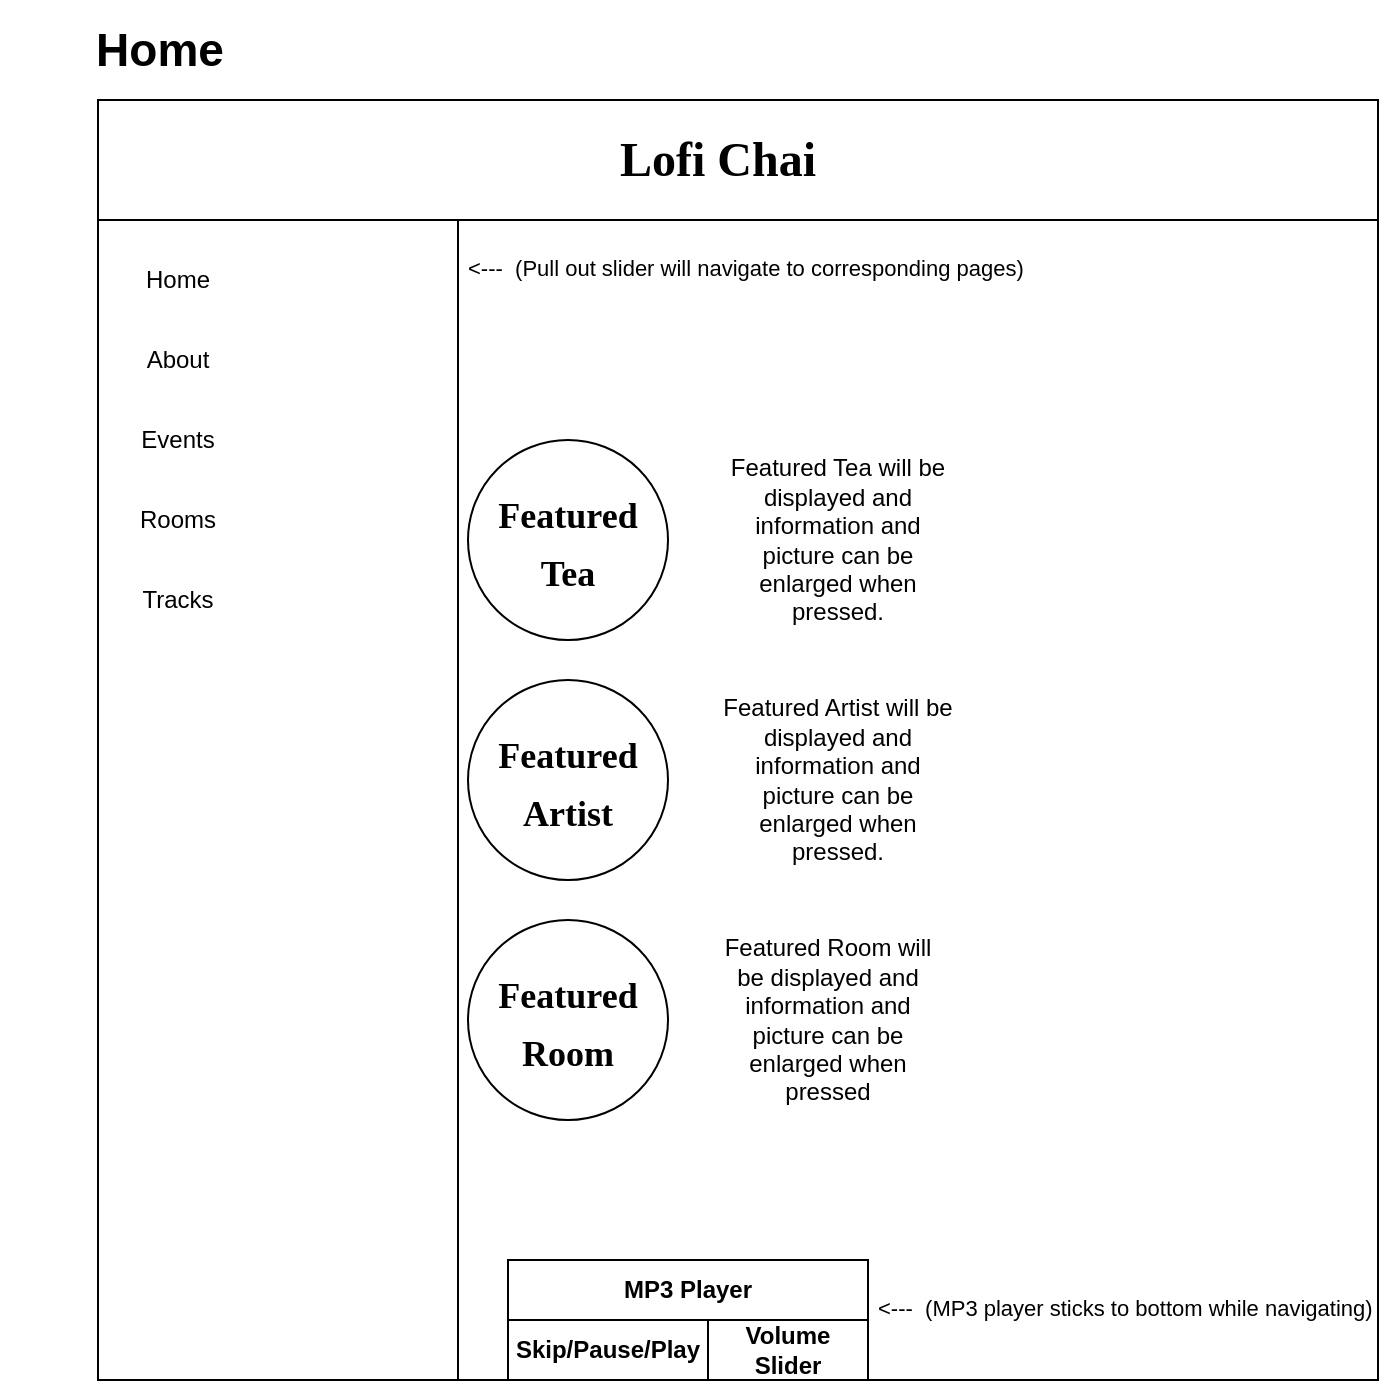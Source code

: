 <mxfile version="13.8.0" type="github">
  <diagram id="pXuAe6MkuVOxI3DjmwlJ" name="Page-1">
    <mxGraphModel dx="1038" dy="580" grid="1" gridSize="10" guides="1" tooltips="1" connect="1" arrows="1" fold="1" page="1" pageScale="1" pageWidth="850" pageHeight="1100" math="0" shadow="0">
      <root>
        <mxCell id="0" />
        <mxCell id="1" parent="0" />
        <mxCell id="MKJbf7j164CQNxkcjJRL-1" value="" style="whiteSpace=wrap;html=1;aspect=fixed;" vertex="1" parent="1">
          <mxGeometry x="105.0" y="70" width="640" height="640" as="geometry" />
        </mxCell>
        <mxCell id="MKJbf7j164CQNxkcjJRL-2" value="" style="rounded=0;whiteSpace=wrap;html=1;" vertex="1" parent="1">
          <mxGeometry x="105.0" y="70" width="640" height="60" as="geometry" />
        </mxCell>
        <mxCell id="MKJbf7j164CQNxkcjJRL-3" value="&lt;font style=&quot;font-size: 24px&quot; face=&quot;NiteClub&quot; data-font-src=&quot;https://www.dafont.com/nite-club.font&quot;&gt;&lt;b&gt;Lofi Chai&lt;/b&gt;&lt;/font&gt;" style="text;html=1;strokeColor=none;fillColor=none;align=center;verticalAlign=middle;whiteSpace=wrap;rounded=0;" vertex="1" parent="1">
          <mxGeometry x="360" y="80" width="110" height="40" as="geometry" />
        </mxCell>
        <mxCell id="MKJbf7j164CQNxkcjJRL-12" value="" style="rounded=0;whiteSpace=wrap;html=1;" vertex="1" parent="1">
          <mxGeometry x="105" y="130" width="180" height="580" as="geometry" />
        </mxCell>
        <mxCell id="MKJbf7j164CQNxkcjJRL-13" value="&lt;b&gt;MP3 Player&lt;/b&gt;" style="text;html=1;fillColor=none;align=center;verticalAlign=middle;whiteSpace=wrap;rounded=0;strokeColor=#000000;" vertex="1" parent="1">
          <mxGeometry x="310" y="650" width="180" height="30" as="geometry" />
        </mxCell>
        <mxCell id="MKJbf7j164CQNxkcjJRL-14" value="&lt;b&gt;Skip/Pause/Play&lt;/b&gt;" style="text;html=1;fillColor=none;align=center;verticalAlign=middle;whiteSpace=wrap;rounded=0;strokeColor=#000000;" vertex="1" parent="1">
          <mxGeometry x="310" y="680" width="100" height="30" as="geometry" />
        </mxCell>
        <mxCell id="MKJbf7j164CQNxkcjJRL-15" value="&lt;b&gt;Volume Slider&lt;/b&gt;" style="text;html=1;fillColor=none;align=center;verticalAlign=middle;whiteSpace=wrap;rounded=0;strokeColor=#000000;" vertex="1" parent="1">
          <mxGeometry x="410" y="680" width="80" height="30" as="geometry" />
        </mxCell>
        <mxCell id="MKJbf7j164CQNxkcjJRL-20" value="" style="ellipse;whiteSpace=wrap;html=1;aspect=fixed;" vertex="1" parent="1">
          <mxGeometry x="290" y="240" width="100" height="100" as="geometry" />
        </mxCell>
        <mxCell id="MKJbf7j164CQNxkcjJRL-21" value="&lt;h1&gt;&lt;font face=&quot;niteclub&quot;&gt;&lt;span style=&quot;font-size: 18px&quot;&gt;Featured Tea&lt;/span&gt;&lt;/font&gt;&lt;/h1&gt;" style="text;html=1;strokeColor=none;fillColor=none;align=center;verticalAlign=middle;whiteSpace=wrap;rounded=0;" vertex="1" parent="1">
          <mxGeometry x="320" y="280" width="40" height="20" as="geometry" />
        </mxCell>
        <mxCell id="MKJbf7j164CQNxkcjJRL-22" value="&lt;h1&gt;&lt;font face=&quot;niteclub&quot; style=&quot;font-size: 18px&quot;&gt;Featured Artist&lt;/font&gt;&lt;/h1&gt;" style="ellipse;whiteSpace=wrap;html=1;aspect=fixed;" vertex="1" parent="1">
          <mxGeometry x="290" y="360" width="100" height="100" as="geometry" />
        </mxCell>
        <mxCell id="MKJbf7j164CQNxkcjJRL-23" value="&lt;h1&gt;&lt;font face=&quot;niteclub&quot; style=&quot;font-size: 18px&quot;&gt;Featured Room&lt;/font&gt;&lt;/h1&gt;" style="ellipse;whiteSpace=wrap;html=1;aspect=fixed;" vertex="1" parent="1">
          <mxGeometry x="290" y="480" width="100" height="100" as="geometry" />
        </mxCell>
        <mxCell id="MKJbf7j164CQNxkcjJRL-24" value="&lt;span style=&quot;text-align: left&quot;&gt;Featured Tea will be displayed and information and picture can be enlarged when pressed.&lt;/span&gt;" style="text;html=1;strokeColor=none;fillColor=none;align=center;verticalAlign=middle;whiteSpace=wrap;rounded=0;" vertex="1" parent="1">
          <mxGeometry x="415" y="225" width="120" height="130" as="geometry" />
        </mxCell>
        <mxCell id="MKJbf7j164CQNxkcjJRL-25" value="&lt;span style=&quot;text-align: left&quot;&gt;Featured Artist will be displayed and information and picture can be enlarged when pressed.&lt;/span&gt;&lt;span style=&quot;text-align: left&quot;&gt;&lt;br&gt;&lt;/span&gt;" style="text;html=1;strokeColor=none;fillColor=none;align=center;verticalAlign=middle;whiteSpace=wrap;rounded=0;" vertex="1" parent="1">
          <mxGeometry x="415" y="345" width="120" height="130" as="geometry" />
        </mxCell>
        <mxCell id="MKJbf7j164CQNxkcjJRL-26" value="&lt;span style=&quot;text-align: left&quot;&gt;Featured Room will be displayed and information and picture can be enlarged when pressed&lt;br&gt;&lt;/span&gt;" style="text;html=1;strokeColor=none;fillColor=none;align=center;verticalAlign=middle;whiteSpace=wrap;rounded=0;" vertex="1" parent="1">
          <mxGeometry x="410" y="465" width="120" height="130" as="geometry" />
        </mxCell>
        <mxCell id="MKJbf7j164CQNxkcjJRL-5" value="Home" style="text;html=1;strokeColor=none;fillColor=none;align=center;verticalAlign=middle;whiteSpace=wrap;rounded=0;" vertex="1" parent="1">
          <mxGeometry x="125.0" y="150" width="40" height="20" as="geometry" />
        </mxCell>
        <mxCell id="MKJbf7j164CQNxkcjJRL-6" value="About" style="text;html=1;strokeColor=none;fillColor=none;align=center;verticalAlign=middle;whiteSpace=wrap;rounded=0;" vertex="1" parent="1">
          <mxGeometry x="125" y="190" width="40" height="20" as="geometry" />
        </mxCell>
        <mxCell id="MKJbf7j164CQNxkcjJRL-7" value="Events" style="text;html=1;strokeColor=none;fillColor=none;align=center;verticalAlign=middle;whiteSpace=wrap;rounded=0;" vertex="1" parent="1">
          <mxGeometry x="125" y="230" width="40" height="20" as="geometry" />
        </mxCell>
        <mxCell id="MKJbf7j164CQNxkcjJRL-11" value="Rooms" style="text;html=1;strokeColor=none;fillColor=none;align=center;verticalAlign=middle;whiteSpace=wrap;rounded=0;" vertex="1" parent="1">
          <mxGeometry x="125" y="270" width="40" height="20" as="geometry" />
        </mxCell>
        <mxCell id="MKJbf7j164CQNxkcjJRL-27" value="Tracks" style="text;html=1;strokeColor=none;fillColor=none;align=center;verticalAlign=middle;whiteSpace=wrap;rounded=0;" vertex="1" parent="1">
          <mxGeometry x="125" y="310" width="40" height="20" as="geometry" />
        </mxCell>
        <mxCell id="MKJbf7j164CQNxkcjJRL-33" value="&lt;h1&gt;&lt;span style=&quot;font-weight: normal&quot;&gt;&lt;font style=&quot;font-size: 11px&quot;&gt;&amp;lt;---&amp;nbsp; (Pull out slider will navigate to corresponding pages)&lt;/font&gt;&lt;/span&gt;&lt;/h1&gt;" style="text;html=1;strokeColor=none;fillColor=none;spacing=5;spacingTop=-20;whiteSpace=wrap;overflow=hidden;rounded=0;" vertex="1" parent="1">
          <mxGeometry x="285" y="130" width="295" height="40" as="geometry" />
        </mxCell>
        <mxCell id="MKJbf7j164CQNxkcjJRL-34" value="&lt;h1&gt;&lt;span style=&quot;font-weight: normal&quot;&gt;&lt;font style=&quot;font-size: 11px&quot;&gt;&amp;lt;---&amp;nbsp; (MP3 player sticks to bottom while navigating)&lt;/font&gt;&lt;/span&gt;&lt;/h1&gt;" style="text;html=1;strokeColor=none;fillColor=none;spacing=5;spacingTop=-20;whiteSpace=wrap;overflow=hidden;rounded=0;" vertex="1" parent="1">
          <mxGeometry x="490" y="650" width="260" height="50" as="geometry" />
        </mxCell>
        <mxCell id="MKJbf7j164CQNxkcjJRL-35" value="&lt;b&gt;&lt;font style=&quot;font-size: 23px&quot;&gt;Home&lt;/font&gt;&lt;/b&gt;" style="text;html=1;strokeColor=none;fillColor=none;align=center;verticalAlign=middle;whiteSpace=wrap;rounded=0;" vertex="1" parent="1">
          <mxGeometry x="56" y="20" width="160" height="50" as="geometry" />
        </mxCell>
      </root>
    </mxGraphModel>
  </diagram>
</mxfile>
